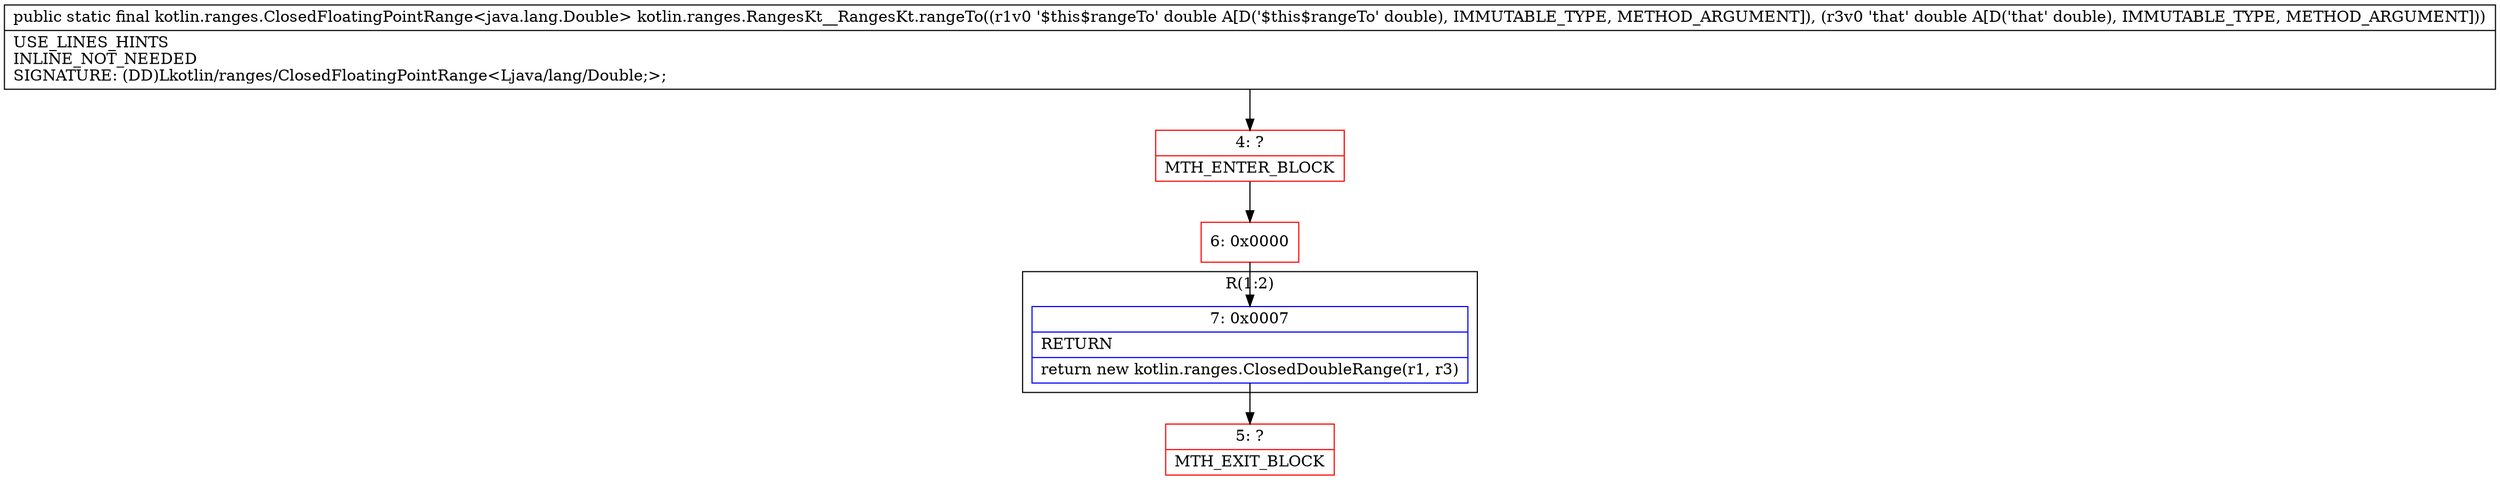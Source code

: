 digraph "CFG forkotlin.ranges.RangesKt__RangesKt.rangeTo(DD)Lkotlin\/ranges\/ClosedFloatingPointRange;" {
subgraph cluster_Region_332426695 {
label = "R(1:2)";
node [shape=record,color=blue];
Node_7 [shape=record,label="{7\:\ 0x0007|RETURN\l|return new kotlin.ranges.ClosedDoubleRange(r1, r3)\l}"];
}
Node_4 [shape=record,color=red,label="{4\:\ ?|MTH_ENTER_BLOCK\l}"];
Node_6 [shape=record,color=red,label="{6\:\ 0x0000}"];
Node_5 [shape=record,color=red,label="{5\:\ ?|MTH_EXIT_BLOCK\l}"];
MethodNode[shape=record,label="{public static final kotlin.ranges.ClosedFloatingPointRange\<java.lang.Double\> kotlin.ranges.RangesKt__RangesKt.rangeTo((r1v0 '$this$rangeTo' double A[D('$this$rangeTo' double), IMMUTABLE_TYPE, METHOD_ARGUMENT]), (r3v0 'that' double A[D('that' double), IMMUTABLE_TYPE, METHOD_ARGUMENT]))  | USE_LINES_HINTS\lINLINE_NOT_NEEDED\lSIGNATURE: (DD)Lkotlin\/ranges\/ClosedFloatingPointRange\<Ljava\/lang\/Double;\>;\l}"];
MethodNode -> Node_4;Node_7 -> Node_5;
Node_4 -> Node_6;
Node_6 -> Node_7;
}

